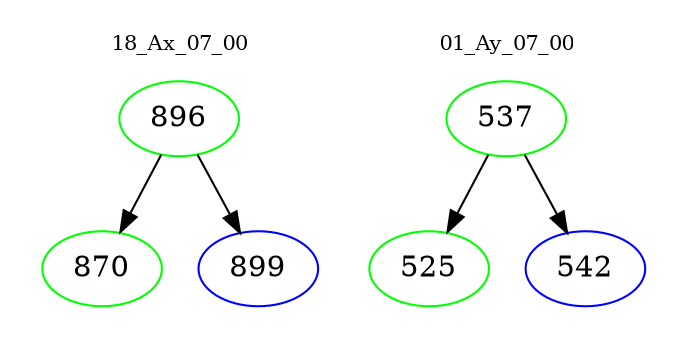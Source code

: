digraph{
subgraph cluster_0 {
color = white
label = "18_Ax_07_00";
fontsize=10;
T0_896 [label="896", color="green"]
T0_896 -> T0_870 [color="black"]
T0_870 [label="870", color="green"]
T0_896 -> T0_899 [color="black"]
T0_899 [label="899", color="blue"]
}
subgraph cluster_1 {
color = white
label = "01_Ay_07_00";
fontsize=10;
T1_537 [label="537", color="green"]
T1_537 -> T1_525 [color="black"]
T1_525 [label="525", color="green"]
T1_537 -> T1_542 [color="black"]
T1_542 [label="542", color="blue"]
}
}
